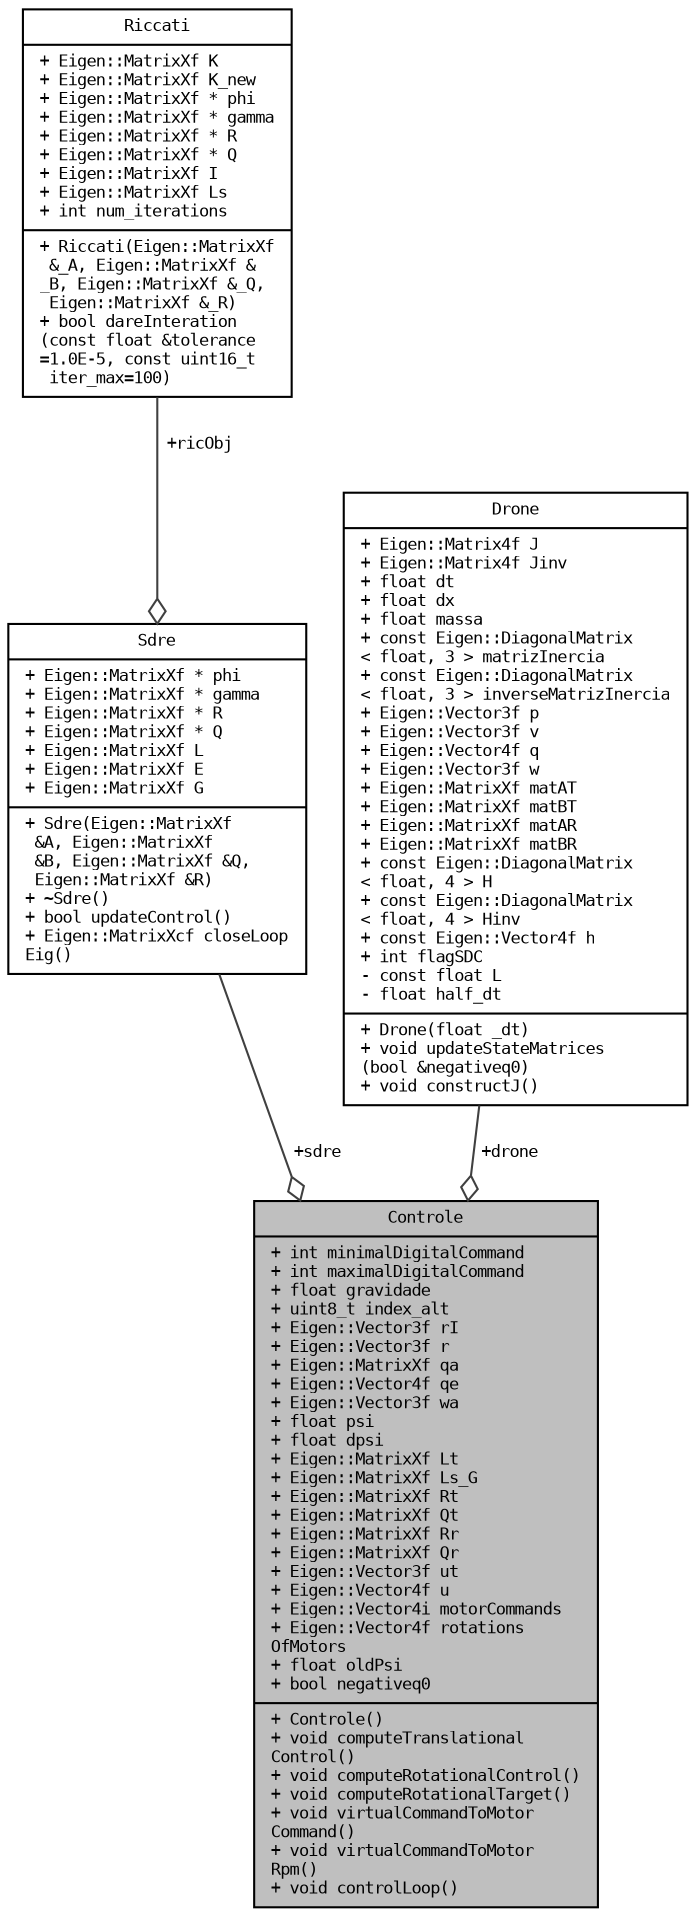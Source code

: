 digraph "Controle"
{
 // LATEX_PDF_SIZE
  bgcolor="transparent";
  edge [fontname="DejaVuSansMono",fontsize="8",labelfontname="DejaVuSansMono",labelfontsize="8"];
  node [fontname="DejaVuSansMono",fontsize="8",shape=record];
  Node1 [label="{Controle\n|+ int minimalDigitalCommand\l+ int maximalDigitalCommand\l+ float gravidade\l+ uint8_t index_alt\l+ Eigen::Vector3f rI\l+ Eigen::Vector3f r\l+ Eigen::MatrixXf qa\l+ Eigen::Vector4f qe\l+ Eigen::Vector3f wa\l+ float psi\l+ float dpsi\l+ Eigen::MatrixXf Lt\l+ Eigen::MatrixXf Ls_G\l+ Eigen::MatrixXf Rt\l+ Eigen::MatrixXf Qt\l+ Eigen::MatrixXf Rr\l+ Eigen::MatrixXf Qr\l+ Eigen::Vector3f ut\l+ Eigen::Vector4f u\l+ Eigen::Vector4i motorCommands\l+ Eigen::Vector4f rotations\lOfMotors\l+ float oldPsi\l+ bool negativeq0\l|+  Controle()\l+ void computeTranslational\lControl()\l+ void computeRotationalControl()\l+ void computeRotationalTarget()\l+ void virtualCommandToMotor\lCommand()\l+ void virtualCommandToMotor\lRpm()\l+ void controlLoop()\l}",height=0.2,width=0.4,color="black", fillcolor="grey75", style="filled", fontcolor="black",tooltip=" "];
  Node2 -> Node1 [color="grey25",fontsize="8",style="solid",label=" +sdre" ,arrowhead="odiamond",fontname="DejaVuSansMono"];
  Node2 [label="{Sdre\n|+ Eigen::MatrixXf * phi\l+ Eigen::MatrixXf * gamma\l+ Eigen::MatrixXf * R\l+ Eigen::MatrixXf * Q\l+ Eigen::MatrixXf L\l+ Eigen::MatrixXf E\l+ Eigen::MatrixXf G\l|+  Sdre(Eigen::MatrixXf\l &A, Eigen::MatrixXf\l &B, Eigen::MatrixXf &Q,\l Eigen::MatrixXf &R)\l+  ~Sdre()\l+ bool updateControl()\l+ Eigen::MatrixXcf closeLoop\lEig()\l}",height=0.2,width=0.4,color="black",URL="$classSdre.html",tooltip=" "];
  Node3 -> Node2 [color="grey25",fontsize="8",style="solid",label=" +ricObj" ,arrowhead="odiamond",fontname="DejaVuSansMono"];
  Node3 [label="{Riccati\n|+ Eigen::MatrixXf K\l+ Eigen::MatrixXf K_new\l+ Eigen::MatrixXf * phi\l+ Eigen::MatrixXf * gamma\l+ Eigen::MatrixXf * R\l+ Eigen::MatrixXf * Q\l+ Eigen::MatrixXf I\l+ Eigen::MatrixXf Ls\l+ int num_iterations\l|+  Riccati(Eigen::MatrixXf\l &_A, Eigen::MatrixXf &\l_B, Eigen::MatrixXf &_Q,\l Eigen::MatrixXf &_R)\l+ bool dareInteration\l(const float &tolerance\l=1.0E-5, const uint16_t\l iter_max=100)\l}",height=0.2,width=0.4,color="black",URL="$classRiccati.html",tooltip=" "];
  Node4 -> Node1 [color="grey25",fontsize="8",style="solid",label=" +drone" ,arrowhead="odiamond",fontname="DejaVuSansMono"];
  Node4 [label="{Drone\n|+ Eigen::Matrix4f J\l+ Eigen::Matrix4f Jinv\l+ float dt\l+ float dx\l+ float massa\l+ const Eigen::DiagonalMatrix\l\< float, 3 \> matrizInercia\l+ const Eigen::DiagonalMatrix\l\< float, 3 \> inverseMatrizInercia\l+ Eigen::Vector3f p\l+ Eigen::Vector3f v\l+ Eigen::Vector4f q\l+ Eigen::Vector3f w\l+ Eigen::MatrixXf matAT\l+ Eigen::MatrixXf matBT\l+ Eigen::MatrixXf matAR\l+ Eigen::MatrixXf matBR\l+ const Eigen::DiagonalMatrix\l\< float, 4 \> H\l+ const Eigen::DiagonalMatrix\l\< float, 4 \> Hinv\l+ const Eigen::Vector4f h\l+ int flagSDC\l- const float L\l- float half_dt\l|+  Drone(float _dt)\l+ void updateStateMatrices\l(bool &negativeq0)\l+ void constructJ()\l}",height=0.2,width=0.4,color="black",URL="$classDrone.html",tooltip=" "];
}
